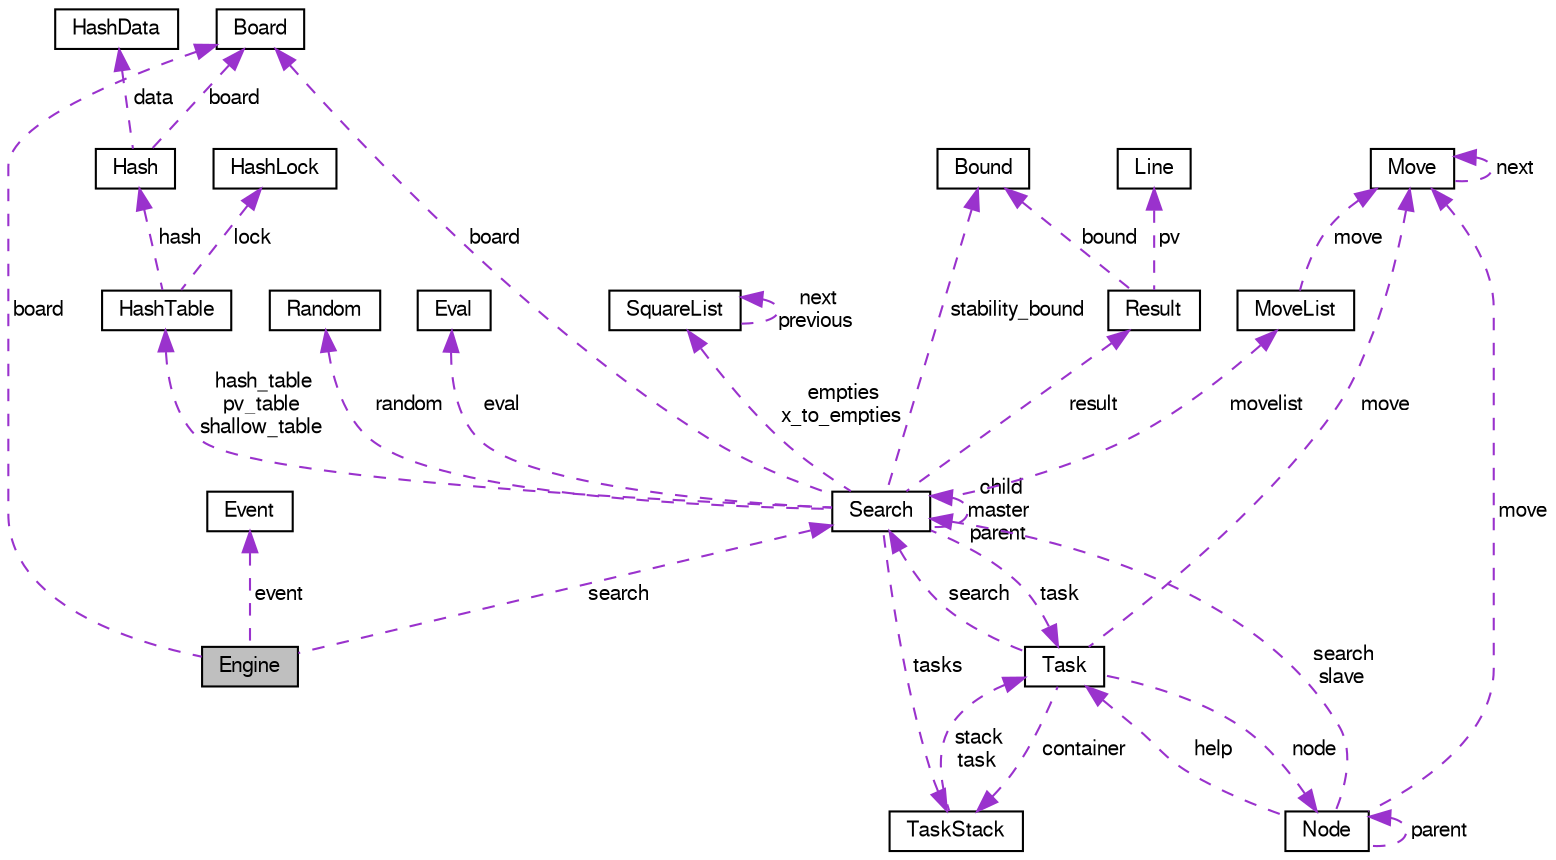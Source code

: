 digraph "Engine"
{
 // LATEX_PDF_SIZE
  bgcolor="transparent";
  edge [fontname="FreeSans",fontsize="10",labelfontname="FreeSans",labelfontsize="10"];
  node [fontname="FreeSans",fontsize="10",shape=record];
  Node1 [label="Engine",height=0.2,width=0.4,color="black", fillcolor="grey75", style="filled", fontcolor="black",tooltip=" "];
  Node2 -> Node1 [dir="back",color="darkorchid3",fontsize="10",style="dashed",label=" board" ,fontname="FreeSans"];
  Node2 [label="Board",height=0.2,width=0.4,color="black",URL="$structBoard.html",tooltip=" "];
  Node3 -> Node1 [dir="back",color="darkorchid3",fontsize="10",style="dashed",label=" search" ,fontname="FreeSans"];
  Node3 [label="Search",height=0.2,width=0.4,color="black",URL="$structSearch.html",tooltip=" "];
  Node4 -> Node3 [dir="back",color="darkorchid3",fontsize="10",style="dashed",label=" random" ,fontname="FreeSans"];
  Node4 [label="Random",height=0.2,width=0.4,color="black",URL="$structRandom.html",tooltip=" "];
  Node2 -> Node3 [dir="back",color="darkorchid3",fontsize="10",style="dashed",label=" board" ,fontname="FreeSans"];
  Node5 -> Node3 [dir="back",color="darkorchid3",fontsize="10",style="dashed",label=" task" ,fontname="FreeSans"];
  Node5 [label="Task",height=0.2,width=0.4,color="black",URL="$structTask.html",tooltip=" "];
  Node6 -> Node5 [dir="back",color="darkorchid3",fontsize="10",style="dashed",label=" move" ,fontname="FreeSans"];
  Node6 [label="Move",height=0.2,width=0.4,color="black",URL="$structMove.html",tooltip=" "];
  Node6 -> Node6 [dir="back",color="darkorchid3",fontsize="10",style="dashed",label=" next" ,fontname="FreeSans"];
  Node7 -> Node5 [dir="back",color="darkorchid3",fontsize="10",style="dashed",label=" node" ,fontname="FreeSans"];
  Node7 [label="Node",height=0.2,width=0.4,color="black",URL="$structNode.html",tooltip=" "];
  Node6 -> Node7 [dir="back",color="darkorchid3",fontsize="10",style="dashed",label=" move" ,fontname="FreeSans"];
  Node7 -> Node7 [dir="back",color="darkorchid3",fontsize="10",style="dashed",label=" parent" ,fontname="FreeSans"];
  Node5 -> Node7 [dir="back",color="darkorchid3",fontsize="10",style="dashed",label=" help" ,fontname="FreeSans"];
  Node3 -> Node7 [dir="back",color="darkorchid3",fontsize="10",style="dashed",label=" search\nslave" ,fontname="FreeSans"];
  Node3 -> Node5 [dir="back",color="darkorchid3",fontsize="10",style="dashed",label=" search" ,fontname="FreeSans"];
  Node8 -> Node5 [dir="back",color="darkorchid3",fontsize="10",style="dashed",label=" container" ,fontname="FreeSans"];
  Node8 [label="TaskStack",height=0.2,width=0.4,color="black",URL="$structTaskStack.html",tooltip=" "];
  Node5 -> Node8 [dir="back",color="darkorchid3",fontsize="10",style="dashed",label=" stack\ntask" ,fontname="FreeSans"];
  Node9 -> Node3 [dir="back",color="darkorchid3",fontsize="10",style="dashed",label=" hash_table\npv_table\nshallow_table" ,fontname="FreeSans"];
  Node9 [label="HashTable",height=0.2,width=0.4,color="black",URL="$structHashTable.html",tooltip=" "];
  Node10 -> Node9 [dir="back",color="darkorchid3",fontsize="10",style="dashed",label=" lock" ,fontname="FreeSans"];
  Node10 [label="HashLock",height=0.2,width=0.4,color="black",URL="$structHashLock.html",tooltip=" "];
  Node11 -> Node9 [dir="back",color="darkorchid3",fontsize="10",style="dashed",label=" hash" ,fontname="FreeSans"];
  Node11 [label="Hash",height=0.2,width=0.4,color="black",URL="$structHash.html",tooltip=" "];
  Node2 -> Node11 [dir="back",color="darkorchid3",fontsize="10",style="dashed",label=" board" ,fontname="FreeSans"];
  Node12 -> Node11 [dir="back",color="darkorchid3",fontsize="10",style="dashed",label=" data" ,fontname="FreeSans"];
  Node12 [label="HashData",height=0.2,width=0.4,color="black",URL="$structHashData.html",tooltip=" "];
  Node3 -> Node3 [dir="back",color="darkorchid3",fontsize="10",style="dashed",label=" child\nmaster\nparent" ,fontname="FreeSans"];
  Node13 -> Node3 [dir="back",color="darkorchid3",fontsize="10",style="dashed",label=" eval" ,fontname="FreeSans"];
  Node13 [label="Eval",height=0.2,width=0.4,color="black",URL="$structEval.html",tooltip="evaluation function"];
  Node14 -> Node3 [dir="back",color="darkorchid3",fontsize="10",style="dashed",label=" stability_bound" ,fontname="FreeSans"];
  Node14 [label="Bound",height=0.2,width=0.4,color="black",URL="$structBound.html",tooltip=" "];
  Node8 -> Node3 [dir="back",color="darkorchid3",fontsize="10",style="dashed",label=" tasks" ,fontname="FreeSans"];
  Node15 -> Node3 [dir="back",color="darkorchid3",fontsize="10",style="dashed",label=" result" ,fontname="FreeSans"];
  Node15 [label="Result",height=0.2,width=0.4,color="black",URL="$structResult.html",tooltip=" "];
  Node16 -> Node15 [dir="back",color="darkorchid3",fontsize="10",style="dashed",label=" pv" ,fontname="FreeSans"];
  Node16 [label="Line",height=0.2,width=0.4,color="black",URL="$structLine.html",tooltip=" "];
  Node14 -> Node15 [dir="back",color="darkorchid3",fontsize="10",style="dashed",label=" bound" ,fontname="FreeSans"];
  Node17 -> Node3 [dir="back",color="darkorchid3",fontsize="10",style="dashed",label=" movelist" ,fontname="FreeSans"];
  Node17 [label="MoveList",height=0.2,width=0.4,color="black",URL="$structMoveList.html",tooltip=" "];
  Node6 -> Node17 [dir="back",color="darkorchid3",fontsize="10",style="dashed",label=" move" ,fontname="FreeSans"];
  Node18 -> Node3 [dir="back",color="darkorchid3",fontsize="10",style="dashed",label=" empties\nx_to_empties" ,fontname="FreeSans"];
  Node18 [label="SquareList",height=0.2,width=0.4,color="black",URL="$structSquareList.html",tooltip=" "];
  Node18 -> Node18 [dir="back",color="darkorchid3",fontsize="10",style="dashed",label=" next\nprevious" ,fontname="FreeSans"];
  Node19 -> Node1 [dir="back",color="darkorchid3",fontsize="10",style="dashed",label=" event" ,fontname="FreeSans"];
  Node19 [label="Event",height=0.2,width=0.4,color="black",URL="$structEvent.html",tooltip=" "];
}
